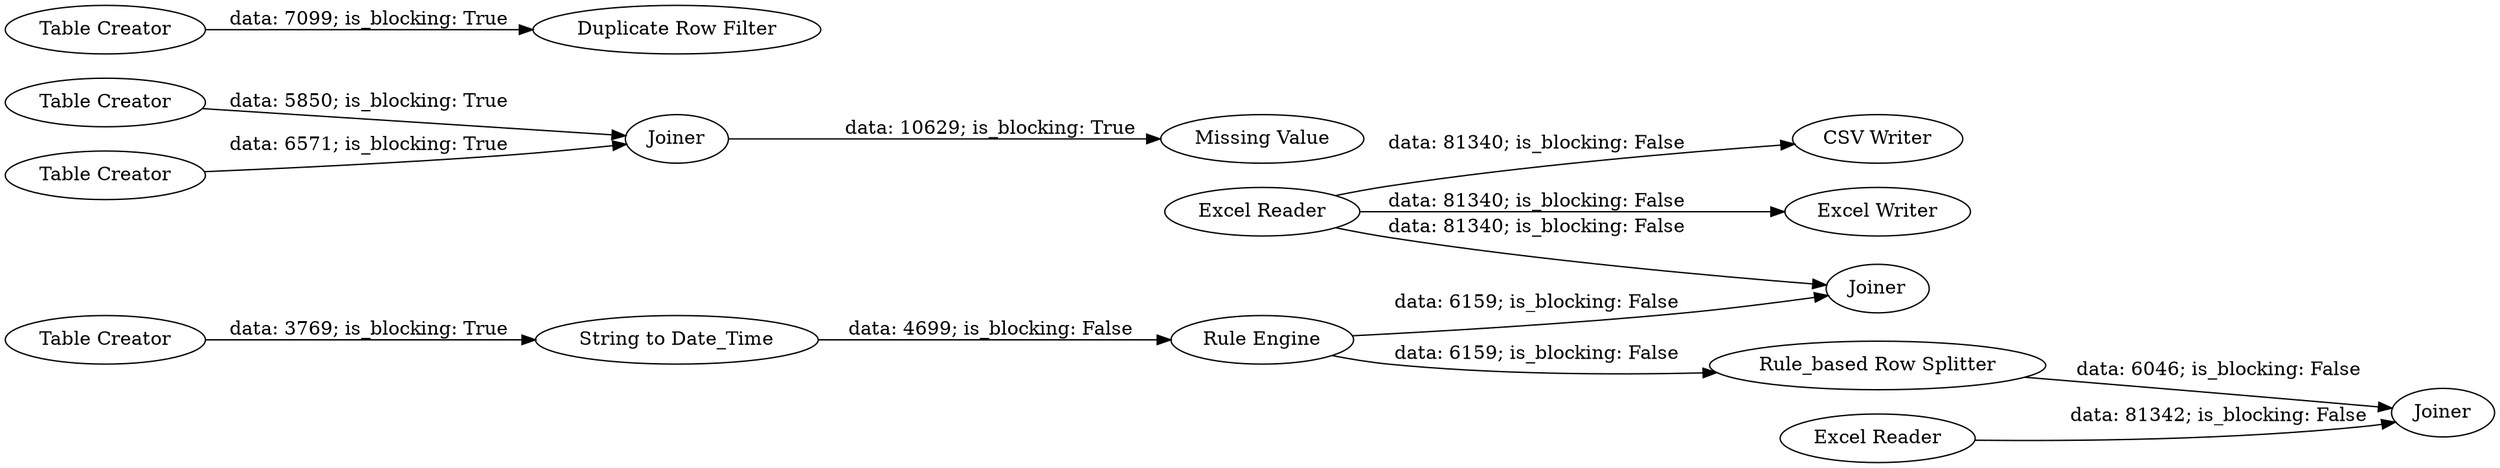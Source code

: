digraph {
	"19586087542253439_4" [label="Table Creator"]
	"19586087542253439_1" [label="Excel Reader"]
	"19586087542253439_8" [label=Joiner]
	"19586087542253439_10" [label="Rule_based Row Splitter"]
	"19586087542253439_7" [label="String to Date_Time"]
	"19586087542253439_12" [label="Table Creator"]
	"19586087542253439_20" [label="Excel Writer"]
	"19586087542253439_6" [label="Rule Engine"]
	"19586087542253439_14" [label="Missing Value"]
	"19586087542253439_11" [label="Table Creator"]
	"19586087542253439_23" [label=Joiner]
	"19586087542253439_18" [label="Table Creator"]
	"19586087542253439_17" [label="Duplicate Row Filter"]
	"19586087542253439_13" [label=Joiner]
	"19586087542253439_21" [label="CSV Writer"]
	"19586087542253439_22" [label="Excel Reader"]
	"19586087542253439_6" -> "19586087542253439_10" [label="data: 6159; is_blocking: False"]
	"19586087542253439_10" -> "19586087542253439_23" [label="data: 6046; is_blocking: False"]
	"19586087542253439_1" -> "19586087542253439_20" [label="data: 81340; is_blocking: False"]
	"19586087542253439_12" -> "19586087542253439_13" [label="data: 5850; is_blocking: True"]
	"19586087542253439_7" -> "19586087542253439_6" [label="data: 4699; is_blocking: False"]
	"19586087542253439_11" -> "19586087542253439_13" [label="data: 6571; is_blocking: True"]
	"19586087542253439_4" -> "19586087542253439_7" [label="data: 3769; is_blocking: True"]
	"19586087542253439_6" -> "19586087542253439_8" [label="data: 6159; is_blocking: False"]
	"19586087542253439_13" -> "19586087542253439_14" [label="data: 10629; is_blocking: True"]
	"19586087542253439_22" -> "19586087542253439_23" [label="data: 81342; is_blocking: False"]
	"19586087542253439_1" -> "19586087542253439_21" [label="data: 81340; is_blocking: False"]
	"19586087542253439_18" -> "19586087542253439_17" [label="data: 7099; is_blocking: True"]
	"19586087542253439_1" -> "19586087542253439_8" [label="data: 81340; is_blocking: False"]
	rankdir=LR
}
